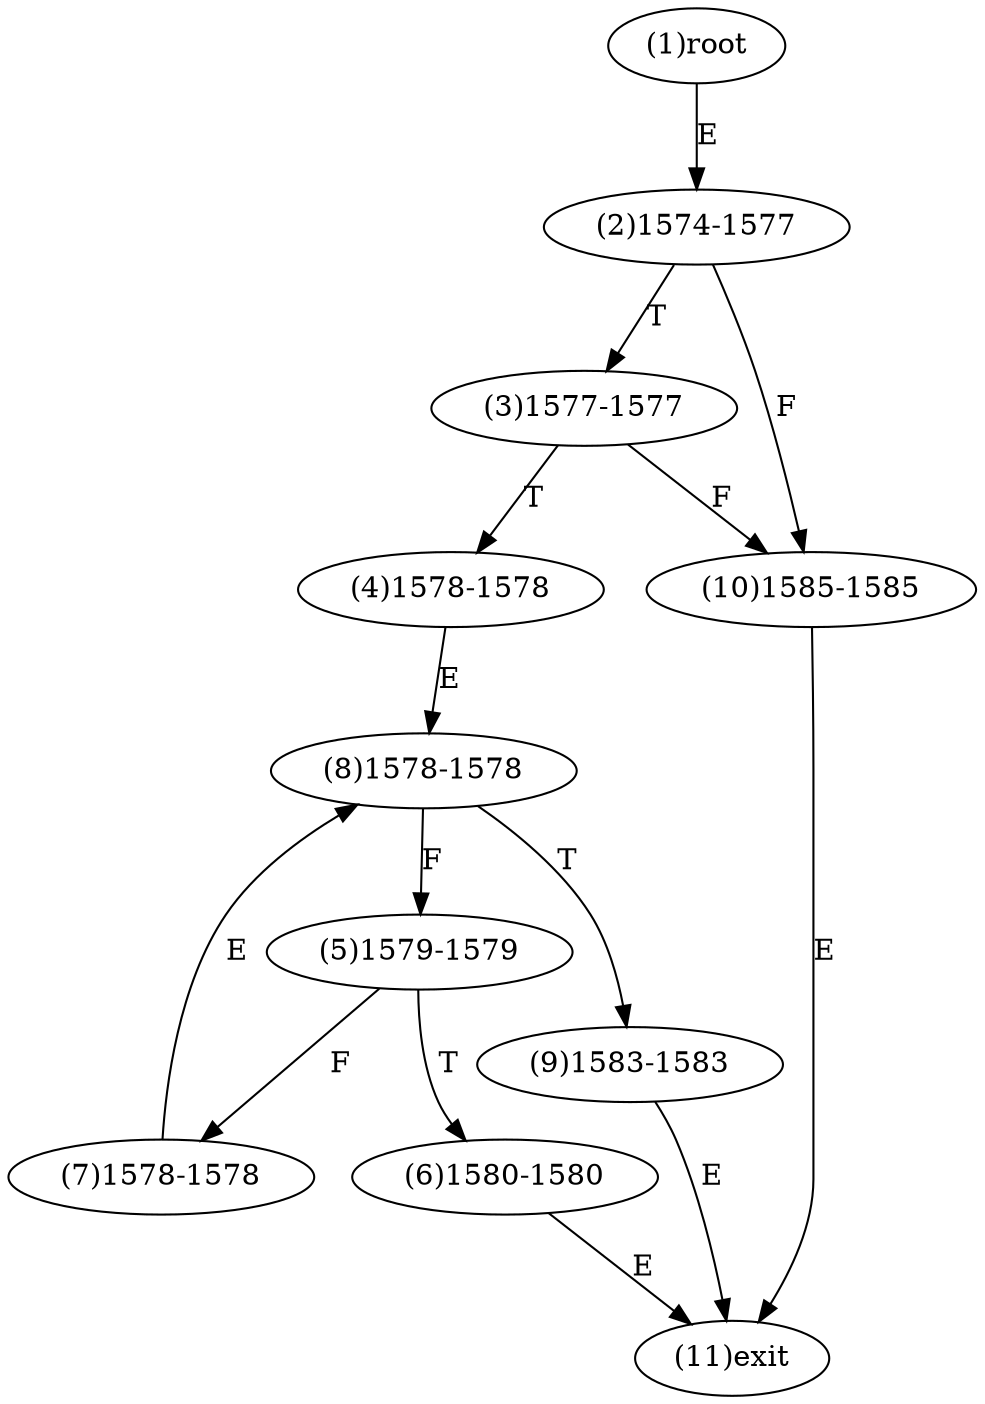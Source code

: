 digraph "" { 
1[ label="(1)root"];
2[ label="(2)1574-1577"];
3[ label="(3)1577-1577"];
4[ label="(4)1578-1578"];
5[ label="(5)1579-1579"];
6[ label="(6)1580-1580"];
7[ label="(7)1578-1578"];
8[ label="(8)1578-1578"];
9[ label="(9)1583-1583"];
10[ label="(10)1585-1585"];
11[ label="(11)exit"];
1->2[ label="E"];
2->10[ label="F"];
2->3[ label="T"];
3->10[ label="F"];
3->4[ label="T"];
4->8[ label="E"];
5->7[ label="F"];
5->6[ label="T"];
6->11[ label="E"];
7->8[ label="E"];
8->5[ label="F"];
8->9[ label="T"];
9->11[ label="E"];
10->11[ label="E"];
}